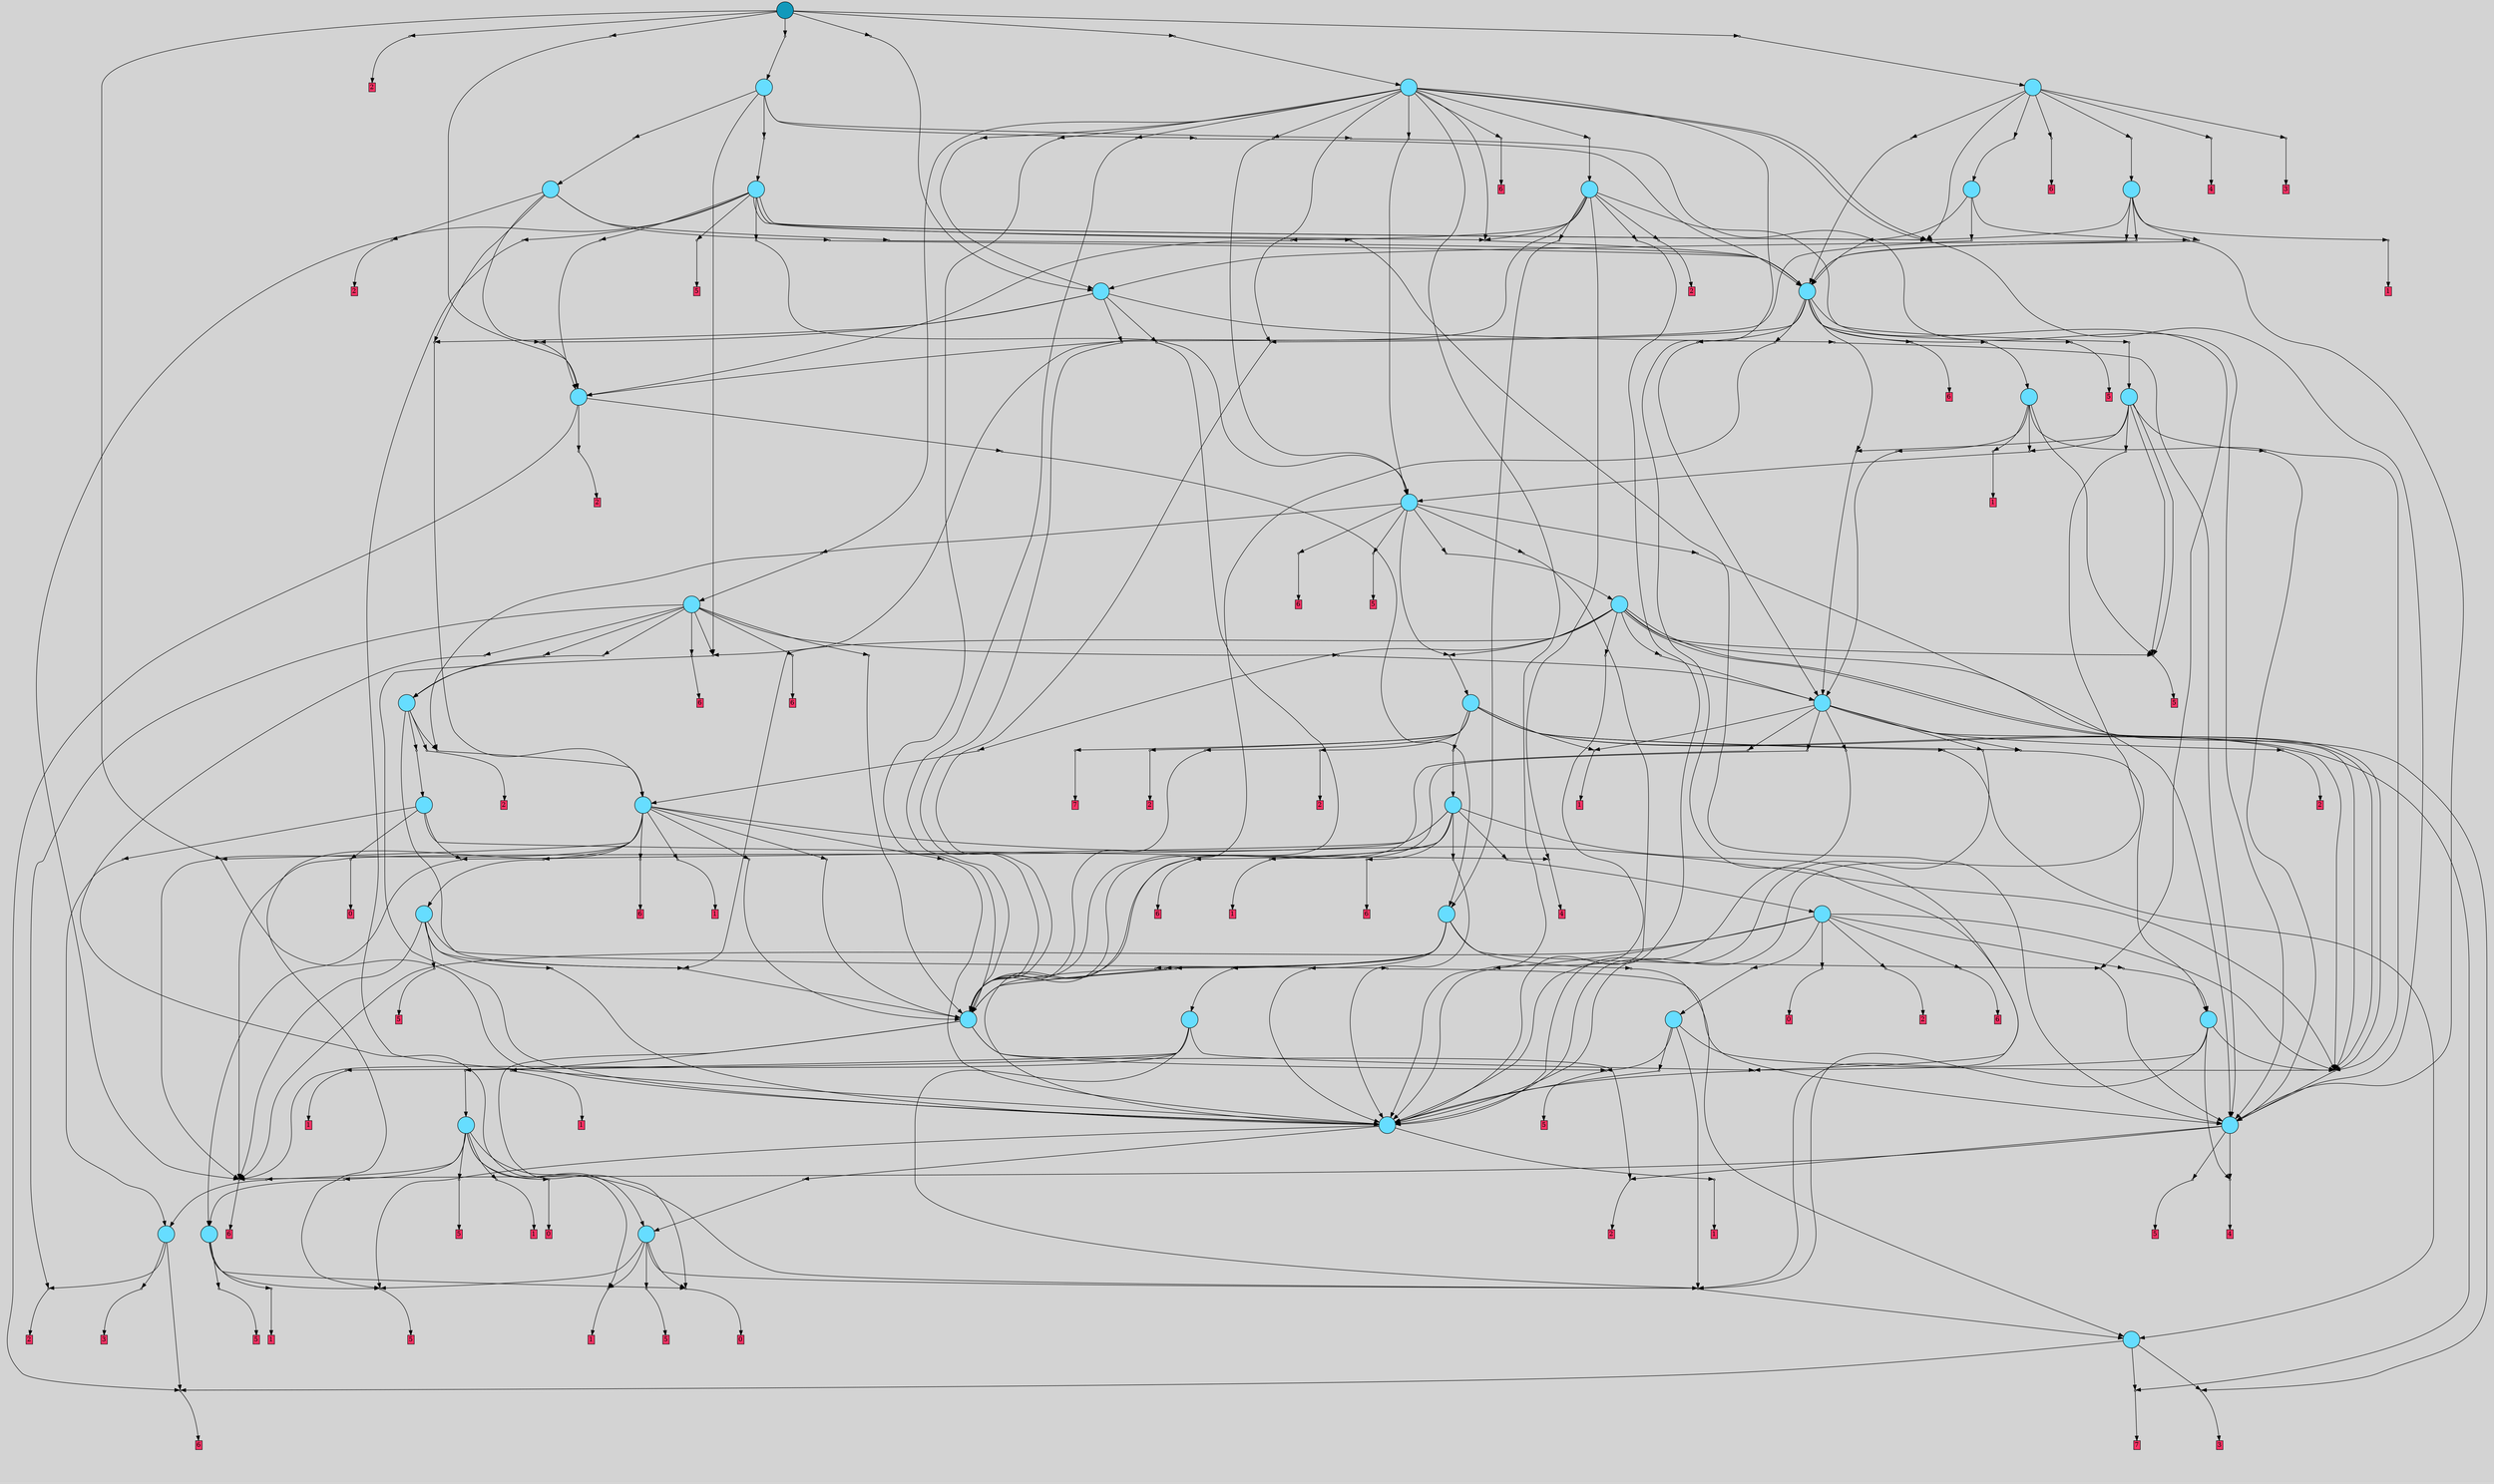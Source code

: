 // File exported with GEGELATI v1.3.1
// On the 2024-07-07 17:33:48
// With the MARL::MarlTPGGraphDotExporter
digraph{
	graph[pad = "0.212, 0.055" bgcolor = lightgray]
	node[shape=circle style = filled label = ""]
		T9 [fillcolor="#66ddff"]
		T13 [fillcolor="#66ddff"]
		T34 [fillcolor="#66ddff"]
		T43 [fillcolor="#66ddff"]
		T47 [fillcolor="#66ddff"]
		T62 [fillcolor="#66ddff"]
		T63 [fillcolor="#66ddff"]
		T71 [fillcolor="#66ddff"]
		T76 [fillcolor="#66ddff"]
		T87 [fillcolor="#66ddff"]
		T120 [fillcolor="#66ddff"]
		T142 [fillcolor="#66ddff"]
		T163 [fillcolor="#66ddff"]
		T184 [fillcolor="#66ddff"]
		T200 [fillcolor="#66ddff"]
		T209 [fillcolor="#66ddff"]
		T227 [fillcolor="#66ddff"]
		T239 [fillcolor="#66ddff"]
		T294 [fillcolor="#66ddff"]
		T311 [fillcolor="#66ddff"]
		T341 [fillcolor="#66ddff"]
		T400 [fillcolor="#66ddff"]
		T426 [fillcolor="#66ddff"]
		T436 [fillcolor="#66ddff"]
		T444 [fillcolor="#66ddff"]
		T454 [fillcolor="#66ddff"]
		T466 [fillcolor="#66ddff"]
		T517 [fillcolor="#66ddff"]
		T519 [fillcolor="#66ddff"]
		T580 [fillcolor="#66ddff"]
		T599 [fillcolor="#66ddff"]
		T613 [fillcolor="#66ddff"]
		T640 [fillcolor="#66ddff"]
		T682 [fillcolor="#66ddff"]
		T696 [fillcolor="#66ddff"]
		T741 [fillcolor="#66ddff"]
		T958 [fillcolor="#1199bb"]
		P13513 [fillcolor="#cccccc" shape=point] //
		I13513 [shape=box style=invis label="2|4&0|2#2|0&#92;n1|0&1|1#0|3&#92;n4|7&2|5#1|6&#92;n4|7&0|3#4|0&#92;n1|5&4|5#3|0&#92;n3|1&2|2#1|0&#92;n"]
		P13513 -> I13513[style=invis]
		A4852 [fillcolor="#ff3366" shape=box margin=0.03 width=0 height=0 label="2"]
		T9 -> P13513 -> A4852
		P13514 [fillcolor="#cccccc" shape=point] //
		I13514 [shape=box style=invis label="4|0&2|6#0|7&#92;n"]
		P13514 -> I13514[style=invis]
		A4853 [fillcolor="#ff3366" shape=box margin=0.03 width=0 height=0 label="3"]
		T9 -> P13514 -> A4853
		P13515 [fillcolor="#cccccc" shape=point] //
		I13515 [shape=box style=invis label="8|4&0|5#4|6&#92;n0|3&1|1#2|6&#92;n"]
		P13515 -> I13515[style=invis]
		A4854 [fillcolor="#ff3366" shape=box margin=0.03 width=0 height=0 label="6"]
		T9 -> P13515 -> A4854
		T13 -> P13515
		P13516 [fillcolor="#cccccc" shape=point] //
		I13516 [shape=box style=invis label="0|6&4|0#4|1&#92;n4|2&0|1#0|3&#92;n5|6&4|7#3|1&#92;n3|6&1|7#4|7&#92;n6|7&1|6#0|7&#92;n8|0&1|5#3|3&#92;n5|6&3|1#1|7&#92;n1|6&0|4#3|7&#92;n6|0&2|2#4|5&#92;n7|4&2|5#3|6&#92;n"]
		P13516 -> I13516[style=invis]
		A4855 [fillcolor="#ff3366" shape=box margin=0.03 width=0 height=0 label="7"]
		T13 -> P13516 -> A4855
		P13517 [fillcolor="#cccccc" shape=point] //
		I13517 [shape=box style=invis label="2|6&4|6#3|2&#92;n4|1&2|6#0|7&#92;n"]
		P13517 -> I13517[style=invis]
		A4856 [fillcolor="#ff3366" shape=box margin=0.03 width=0 height=0 label="3"]
		T13 -> P13517 -> A4856
		P13518 [fillcolor="#cccccc" shape=point] //
		I13518 [shape=box style=invis label="1|1&3|4#0|1&#92;n3|3&1|0#0|6&#92;n6|4&4|6#3|7&#92;n7|5&4|2#0|6&#92;n3|6&2|6#0|0&#92;n2|6&1|3#0|4&#92;n6|3&3|6#3|3&#92;n4|1&0|3#0|5&#92;n1|0&2|5#0|1&#92;n"]
		P13518 -> I13518[style=invis]
		A4857 [fillcolor="#ff3366" shape=box margin=0.03 width=0 height=0 label="0"]
		T34 -> P13518 -> A4857
		P13519 [fillcolor="#cccccc" shape=point] //
		I13519 [shape=box style=invis label="3|0&3|1#2|7&#92;n6|2&1|0#2|1&#92;n7|1&3|7#4|0&#92;n5|6&0|0#3|6&#92;n7|5&4|1#2|6&#92;n3|0&1|3#0|6&#92;n2|6&0|4#0|6&#92;n7|1&2|0#0|5&#92;n"]
		P13519 -> I13519[style=invis]
		A4858 [fillcolor="#ff3366" shape=box margin=0.03 width=0 height=0 label="1"]
		T34 -> P13519 -> A4858
		P13520 [fillcolor="#cccccc" shape=point] //
		I13520 [shape=box style=invis label="4|3&1|4#3|1&#92;n6|3&2|0#0|3&#92;n7|0&4|1#1|5&#92;n4|4&4|7#0|2&#92;n6|6&1|0#2|7&#92;n0|0&4|1#1|1&#92;n3|2&2|2#0|0&#92;n6|0&3|4#1|1&#92;n8|6&1|3#4|0&#92;n"]
		P13520 -> I13520[style=invis]
		A4859 [fillcolor="#ff3366" shape=box margin=0.03 width=0 height=0 label="5"]
		T34 -> P13520 -> A4859
		P13521 [fillcolor="#cccccc" shape=point] //
		I13521 [shape=box style=invis label="1|3&4|1#0|5&#92;n2|4&3|5#0|1&#92;n7|0&1|1#4|5&#92;n"]
		P13521 -> I13521[style=invis]
		A4860 [fillcolor="#ff3366" shape=box margin=0.03 width=0 height=0 label="5"]
		T34 -> P13521 -> A4860
		T43 -> P13518
		P13522 [fillcolor="#cccccc" shape=point] //
		I13522 [shape=box style=invis label="6|2&1|0#2|1&#92;n3|0&3|1#2|7&#92;n6|4&4|4#3|3&#92;n7|4&0|0#4|1&#92;n1|3&1|7#2|0&#92;n5|6&0|0#3|5&#92;n3|0&1|3#0|6&#92;n7|1&3|5#4|0&#92;n7|1&2|0#0|5&#92;n"]
		P13522 -> I13522[style=invis]
		A4861 [fillcolor="#ff3366" shape=box margin=0.03 width=0 height=0 label="1"]
		T43 -> P13522 -> A4861
		P13523 [fillcolor="#cccccc" shape=point] //
		I13523 [shape=box style=invis label="7|7&0|2#0|1&#92;n6|4&2|5#4|3&#92;n2|4&0|4#1|3&#92;n"]
		P13523 -> I13523[style=invis]
		A4862 [fillcolor="#ff3366" shape=box margin=0.03 width=0 height=0 label="5"]
		T43 -> P13523 -> A4862
		P13524 [fillcolor="#cccccc" shape=point] //
		I13524 [shape=box style=invis label="7|0&2|7#0|0&#92;n7|4&2|1#0|3&#92;n2|7&2|4#0|1&#92;n1|4&2|1#2|2&#92;n1|7&3|0#3|4&#92;n"]
		P13524 -> I13524[style=invis]
		A4863 [fillcolor="#ff3366" shape=box margin=0.03 width=0 height=0 label="2"]
		T43 -> P13524 -> A4863
		T47 -> P13518
		P13525 [fillcolor="#cccccc" shape=point] //
		I13525 [shape=box style=invis label="3|0&3|1#2|7&#92;n5|6&0|0#3|6&#92;n7|5&1|2#2|5&#92;n7|1&3|7#4|0&#92;n7|5&4|1#2|6&#92;n3|0&1|1#0|6&#92;n2|6&0|4#0|6&#92;n7|1&2|0#0|5&#92;n"]
		P13525 -> I13525[style=invis]
		T47 -> P13525 -> T13
		P13526 [fillcolor="#cccccc" shape=point] //
		I13526 [shape=box style=invis label="6|6&1|0#2|7&#92;n6|3&2|0#0|3&#92;n7|0&2|1#1|5&#92;n4|4&4|7#0|2&#92;n4|3&1|4#3|1&#92;n0|0&4|1#1|1&#92;n3|2&2|2#0|0&#92;n6|0&3|4#1|1&#92;n8|6&1|3#4|0&#92;n"]
		P13526 -> I13526[style=invis]
		A4864 [fillcolor="#ff3366" shape=box margin=0.03 width=0 height=0 label="5"]
		T47 -> P13526 -> A4864
		T47 -> P13520
		P13527 [fillcolor="#cccccc" shape=point] //
		I13527 [shape=box style=invis label="6|2&1|0#2|1&#92;n7|1&3|7#4|0&#92;n6|4&4|4#3|3&#92;n5|6&0|0#3|5&#92;n3|0&3|1#2|7&#92;n3|0&1|3#0|6&#92;n2|6&0|4#0|6&#92;n7|1&2|0#0|5&#92;n"]
		P13527 -> I13527[style=invis]
		A4865 [fillcolor="#ff3366" shape=box margin=0.03 width=0 height=0 label="1"]
		T47 -> P13527 -> A4865
		P13528 [fillcolor="#cccccc" shape=point] //
		I13528 [shape=box style=invis label="0|6&4|0#4|1&#92;n4|2&0|1#4|3&#92;n3|6&1|7#4|7&#92;n5|6&4|7#3|1&#92;n6|7&1|6#0|7&#92;n8|0&1|5#3|3&#92;n5|6&3|1#1|7&#92;n1|6&0|4#3|7&#92;n6|0&2|2#4|5&#92;n7|4&2|5#3|6&#92;n"]
		P13528 -> I13528[style=invis]
		A4866 [fillcolor="#ff3366" shape=box margin=0.03 width=0 height=0 label="4"]
		T62 -> P13528 -> A4866
		T62 -> P13524
		P13529 [fillcolor="#cccccc" shape=point] //
		I13529 [shape=box style=invis label="4|2&0|3#3|6&#92;n2|4&0|4#1|2&#92;n6|4&2|5#4|3&#92;n"]
		P13529 -> I13529[style=invis]
		A4867 [fillcolor="#ff3366" shape=box margin=0.03 width=0 height=0 label="5"]
		T62 -> P13529 -> A4867
		P13530 [fillcolor="#cccccc" shape=point] //
		I13530 [shape=box style=invis label="6|4&1|4#4|4&#92;n7|2&0|6#2|2&#92;n1|3&3|6#1|7&#92;n2|6&4|0#1|7&#92;n"]
		P13530 -> I13530[style=invis]
		A4868 [fillcolor="#ff3366" shape=box margin=0.03 width=0 height=0 label="6"]
		T62 -> P13530 -> A4868
		P13531 [fillcolor="#cccccc" shape=point] //
		I13531 [shape=box style=invis label="1|1&3|4#0|1&#92;n6|3&3|6#3|3&#92;n7|5&4|2#0|6&#92;n3|6&2|6#0|0&#92;n2|6&1|3#0|4&#92;n3|3&1|0#0|6&#92;n4|1&0|3#0|5&#92;n1|0&2|1#0|1&#92;n"]
		P13531 -> I13531[style=invis]
		T63 -> P13531 -> T47
		P13532 [fillcolor="#cccccc" shape=point] //
		I13532 [shape=box style=invis label="7|3&3|7#4|0&#92;n6|2&1|0#2|1&#92;n3|0&3|1#2|7&#92;n5|6&0|0#3|6&#92;n3|0&1|3#0|6&#92;n2|6&0|4#0|6&#92;n7|1&2|0#0|5&#92;n"]
		P13532 -> I13532[style=invis]
		A4869 [fillcolor="#ff3366" shape=box margin=0.03 width=0 height=0 label="1"]
		T63 -> P13532 -> A4869
		T63 -> P13520
		T71 -> P13525
		T71 -> P13527
		P13533 [fillcolor="#cccccc" shape=point] //
		I13533 [shape=box style=invis label="7|0&4|7#0|6&#92;n4|1&1|2#4|6&#92;n"]
		P13533 -> I13533[style=invis]
		T71 -> P13533 -> T9
		P13534 [fillcolor="#cccccc" shape=point] //
		I13534 [shape=box style=invis label="7|0&4|1#3|5&#92;n6|3&2|0#0|3&#92;n4|3&1|4#3|1&#92;n6|0&0|3#3|1&#92;n6|6&1|0#2|7&#92;n3|2&2|2#0|7&#92;n0|0&4|1#1|1&#92;n4|4&4|7#0|2&#92;n8|6&1|3#1|0&#92;n"]
		P13534 -> I13534[style=invis]
		A4870 [fillcolor="#ff3366" shape=box margin=0.03 width=0 height=0 label="5"]
		T71 -> P13534 -> A4870
		P13535 [fillcolor="#cccccc" shape=point] //
		I13535 [shape=box style=invis label="0|6&4|0#4|1&#92;n4|2&0|1#0|3&#92;n5|6&4|1#3|1&#92;n2|1&4|1#4|5&#92;n3|6&1|7#4|7&#92;n7|4&2|5#3|6&#92;n5|6&3|1#1|7&#92;n1|6&0|4#3|7&#92;n6|0&2|2#4|5&#92;n8|0&1|5#3|3&#92;n"]
		P13535 -> I13535[style=invis]
		T71 -> P13535 -> T34
		P13536 [fillcolor="#cccccc" shape=point] //
		I13536 [shape=box style=invis label="4|0&1|7#3|6&#92;n"]
		P13536 -> I13536[style=invis]
		A4871 [fillcolor="#ff3366" shape=box margin=0.03 width=0 height=0 label="1"]
		T71 -> P13536 -> A4871
		P13537 [fillcolor="#cccccc" shape=point] //
		I13537 [shape=box style=invis label="1|1&3|4#0|1&#92;n3|3&1|0#0|6&#92;n6|4&4|6#3|7&#92;n7|5&4|2#0|6&#92;n2|6&1|3#0|4&#92;n4|5&2|6#2|5&#92;n1|0&2|7#0|1&#92;n4|1&0|3#0|5&#92;n6|3&3|6#3|3&#92;n"]
		P13537 -> I13537[style=invis]
		A4872 [fillcolor="#ff3366" shape=box margin=0.03 width=0 height=0 label="0"]
		T71 -> P13537 -> A4872
		P13538 [fillcolor="#cccccc" shape=point] //
		I13538 [shape=box style=invis label="7|2&4|4#4|7&#92;n6|3&4|4#1|5&#92;n7|6&3|6#4|5&#92;n6|7&0|3#4|6&#92;n6|1&3|4#3|5&#92;n1|1&2|1#2|1&#92;n3|1&4|2#4|6&#92;n6|5&3|2#3|0&#92;n2|0&1|6#3|0&#92;n4|0&4|2#4|2&#92;n"]
		P13538 -> I13538[style=invis]
		A4873 [fillcolor="#ff3366" shape=box margin=0.03 width=0 height=0 label="0"]
		T76 -> P13538 -> A4873
		P13539 [fillcolor="#cccccc" shape=point] //
		I13539 [shape=box style=invis label="3|5&2|2#1|3&#92;n8|1&4|3#4|3&#92;n5|1&0|7#4|4&#92;n1|3&0|2#0|4&#92;n4|3&3|3#4|6&#92;n5|0&2|1#4|1&#92;n"]
		P13539 -> I13539[style=invis]
		A4874 [fillcolor="#ff3366" shape=box margin=0.03 width=0 height=0 label="4"]
		T76 -> P13539 -> A4874
		P13540 [fillcolor="#cccccc" shape=point] //
		I13540 [shape=box style=invis label="0|6&4|0#4|1&#92;n4|2&0|1#0|3&#92;n5|6&4|1#3|1&#92;n2|1&4|1#4|5&#92;n3|6&1|7#4|6&#92;n1|6&0|4#3|7&#92;n5|6&3|1#1|7&#92;n7|4&2|5#3|6&#92;n6|0&2|2#4|5&#92;n8|0&1|5#3|3&#92;n"]
		P13540 -> I13540[style=invis]
		T76 -> P13540 -> T34
		P13541 [fillcolor="#cccccc" shape=point] //
		I13541 [shape=box style=invis label="7|0&2|7#0|6&#92;n0|7&1|6#2|1&#92;n4|1&1|2#4|6&#92;n"]
		P13541 -> I13541[style=invis]
		T76 -> P13541 -> T9
		T87 -> P13525
		P13542 [fillcolor="#cccccc" shape=point] //
		I13542 [shape=box style=invis label="4|3&1|4#3|1&#92;n2|7&2|5#4|6&#92;n8|6&1|3#4|0&#92;n4|4&4|7#0|2&#92;n7|0&4|1#1|5&#92;n0|6&1|2#2|7&#92;n0|0&4|1#1|1&#92;n3|2&2|2#0|0&#92;n6|0&3|4#1|1&#92;n6|3&2|0#0|3&#92;n"]
		P13542 -> I13542[style=invis]
		T87 -> P13542 -> T71
		P13543 [fillcolor="#cccccc" shape=point] //
		I13543 [shape=box style=invis label="4|1&1|6#4|6&#92;n7|0&4|7#0|6&#92;n"]
		P13543 -> I13543[style=invis]
		T87 -> P13543 -> T63
		T87 -> P13530
		P13544 [fillcolor="#cccccc" shape=point] //
		I13544 [shape=box style=invis label="7|0&3|0#0|1&#92;n4|5&0|4#4|0&#92;n2|2&0|7#0|6&#92;n"]
		P13544 -> I13544[style=invis]
		A4875 [fillcolor="#ff3366" shape=box margin=0.03 width=0 height=0 label="1"]
		T87 -> P13544 -> A4875
		T120 -> P13525
		T120 -> P13543
		T120 -> P13528
		P13545 [fillcolor="#cccccc" shape=point] //
		I13545 [shape=box style=invis label="3|3&1|0#0|6&#92;n6|4&4|6#3|7&#92;n7|5&4|2#0|6&#92;n3|6&2|6#0|0&#92;n1|0&2|5#0|1&#92;n6|3&3|6#3|3&#92;n4|1&0|3#0|5&#92;n2|6&1|3#0|6&#92;n"]
		P13545 -> I13545[style=invis]
		T120 -> P13545 -> T62
		T142 -> P13525
		P13546 [fillcolor="#cccccc" shape=point] //
		I13546 [shape=box style=invis label="7|0&4|2#0|3&#92;n5|5&1|6#4|6&#92;n"]
		P13546 -> I13546[style=invis]
		T142 -> P13546 -> T63
		T142 -> P13545
		T142 -> P13523
		P13547 [fillcolor="#cccccc" shape=point] //
		I13547 [shape=box style=invis label="5|0&1|2#0|6&#92;n4|5&1|6#4|6&#92;n7|0&4|7#0|6&#92;n"]
		P13547 -> I13547[style=invis]
		T163 -> P13547 -> T63
		T163 -> P13530
		P13548 [fillcolor="#cccccc" shape=point] //
		I13548 [shape=box style=invis label="6|0&4|2#0|0&#92;n8|4&4|2#2|3&#92;n6|2&2|4#4|3&#92;n1|5&1|3#1|5&#92;n4|1&1|3#4|2&#92;n"]
		P13548 -> I13548[style=invis]
		A4876 [fillcolor="#ff3366" shape=box margin=0.03 width=0 height=0 label="2"]
		T163 -> P13548 -> A4876
		T163 -> P13545
		P13549 [fillcolor="#cccccc" shape=point] //
		I13549 [shape=box style=invis label="6|0&1|3#3|6&#92;n"]
		P13549 -> I13549[style=invis]
		A4877 [fillcolor="#ff3366" shape=box margin=0.03 width=0 height=0 label="6"]
		T163 -> P13549 -> A4877
		P13550 [fillcolor="#cccccc" shape=point] //
		I13550 [shape=box style=invis label="3|7&1|2#1|6&#92;n0|3&0|4#0|1&#92;n4|7&4|0#0|7&#92;n3|5&3|3#1|2&#92;n2|3&4|6#0|7&#92;n6|7&3|4#0|7&#92;n"]
		P13550 -> I13550[style=invis]
		T163 -> P13550 -> T120
		P13551 [fillcolor="#cccccc" shape=point] //
		I13551 [shape=box style=invis label="4|0&2|7#3|6&#92;n"]
		P13551 -> I13551[style=invis]
		T163 -> P13551 -> T142
		P13552 [fillcolor="#cccccc" shape=point] //
		I13552 [shape=box style=invis label="6|3&4|4#1|5&#92;n3|1&4|2#4|6&#92;n4|7&0|3#4|6&#92;n6|1&3|4#3|5&#92;n7|2&4|4#4|7&#92;n6|5&3|2#3|0&#92;n2|0&1|6#3|0&#92;n4|0&0|2#4|2&#92;n"]
		P13552 -> I13552[style=invis]
		A4878 [fillcolor="#ff3366" shape=box margin=0.03 width=0 height=0 label="0"]
		T163 -> P13552 -> A4878
		T184 -> P13525
		P13553 [fillcolor="#cccccc" shape=point] //
		I13553 [shape=box style=invis label="4|5&1|6#1|6&#92;n5|0&1|2#0|6&#92;n7|0&4|7#0|6&#92;n"]
		P13553 -> I13553[style=invis]
		T184 -> P13553 -> T63
		T184 -> P13530
		P13554 [fillcolor="#cccccc" shape=point] //
		I13554 [shape=box style=invis label="3|3&1|0#0|6&#92;n6|4&4|6#3|7&#92;n6|3&3|6#3|3&#92;n3|6&2|6#0|0&#92;n1|0&2|5#0|6&#92;n5|7&4|6#3|7&#92;n7|5&4|2#0|6&#92;n2|6&1|3#0|6&#92;n"]
		P13554 -> I13554[style=invis]
		T184 -> P13554 -> T163
		P13555 [fillcolor="#cccccc" shape=point] //
		I13555 [shape=box style=invis label="6|0&1|6#3|6&#92;n4|3&0|4#1|6&#92;n0|6&1|7#2|6&#92;n"]
		P13555 -> I13555[style=invis]
		A4879 [fillcolor="#ff3366" shape=box margin=0.03 width=0 height=0 label="6"]
		T184 -> P13555 -> A4879
		P13556 [fillcolor="#cccccc" shape=point] //
		I13556 [shape=box style=invis label="7|1&3|7#4|0&#92;n6|4&4|4#3|3&#92;n3|0&3|1#2|7&#92;n5|6&0|0#3|5&#92;n3|0&1|3#0|6&#92;n2|6&0|4#0|6&#92;n7|1&2|0#0|0&#92;n"]
		P13556 -> I13556[style=invis]
		A4880 [fillcolor="#ff3366" shape=box margin=0.03 width=0 height=0 label="1"]
		T184 -> P13556 -> A4880
		T184 -> P13540
		P13557 [fillcolor="#cccccc" shape=point] //
		I13557 [shape=box style=invis label="2|5&0|3#3|0&#92;n2|0&4|0#1|7&#92;n1|5&3|6#1|7&#92;n6|4&1|4#4|4&#92;n"]
		P13557 -> I13557[style=invis]
		A4881 [fillcolor="#ff3366" shape=box margin=0.03 width=0 height=0 label="6"]
		T184 -> P13557 -> A4881
		P13558 [fillcolor="#cccccc" shape=point] //
		I13558 [shape=box style=invis label="7|0&4|2#0|6&#92;n4|5&1|6#4|6&#92;n4|5&4|7#0|7&#92;n"]
		P13558 -> I13558[style=invis]
		T200 -> P13558 -> T63
		P13559 [fillcolor="#cccccc" shape=point] //
		I13559 [shape=box style=invis label="2|2&2|7#0|6&#92;n4|5&0|4#4|0&#92;n3|5&0|6#1|3&#92;n7|0&3|0#0|1&#92;n"]
		P13559 -> I13559[style=invis]
		A4882 [fillcolor="#ff3366" shape=box margin=0.03 width=0 height=0 label="1"]
		T200 -> P13559 -> A4882
		P13560 [fillcolor="#cccccc" shape=point] //
		I13560 [shape=box style=invis label="7|0&2|7#0|0&#92;n1|4&2|1#2|2&#92;n2|7&2|4#0|1&#92;n7|4&2|1#1|3&#92;n"]
		P13560 -> I13560[style=invis]
		A4883 [fillcolor="#ff3366" shape=box margin=0.03 width=0 height=0 label="2"]
		T200 -> P13560 -> A4883
		P13561 [fillcolor="#cccccc" shape=point] //
		I13561 [shape=box style=invis label="2|0&2|4#1|5&#92;n4|7&0|1#0|5&#92;n7|7&2|3#4|1&#92;n1|1&4|4#4|6&#92;n3|7&2|3#0|6&#92;n5|4&0|6#1|5&#92;n"]
		P13561 -> I13561[style=invis]
		T200 -> P13561 -> T43
		T200 -> P13545
		P13562 [fillcolor="#cccccc" shape=point] //
		I13562 [shape=box style=invis label="7|3&0|2#1|7&#92;n7|6&0|7#3|7&#92;n5|1&0|2#2|7&#92;n3|0&2|1#0|7&#92;n1|3&0|4#0|2&#92;n2|6&1|1#1|1&#92;n3|6&0|5#4|7&#92;n"]
		P13562 -> I13562[style=invis]
		T200 -> P13562 -> T43
		P13563 [fillcolor="#cccccc" shape=point] //
		I13563 [shape=box style=invis label="3|0&1|7#2|6&#92;n1|6&3|7#3|4&#92;n4|1&2|5#3|2&#92;n3|7&1|2#1|6&#92;n0|3&0|4#0|1&#92;n4|7&4|0#0|7&#92;n3|5&3|3#0|2&#92;n6|7&3|2#0|7&#92;n"]
		P13563 -> I13563[style=invis]
		T200 -> P13563 -> T120
		P13564 [fillcolor="#cccccc" shape=point] //
		I13564 [shape=box style=invis label="0|7&1|6#4|4&#92;n4|5&1|6#4|6&#92;n3|0&4|2#3|2&#92;n4|7&4|7#0|7&#92;n"]
		P13564 -> I13564[style=invis]
		T200 -> P13564 -> T63
		T209 -> P13559
		P13565 [fillcolor="#cccccc" shape=point] //
		I13565 [shape=box style=invis label="3|0&3|1#2|7&#92;n5|6&0|0#3|6&#92;n7|5&1|2#2|5&#92;n7|1&2|0#0|5&#92;n7|5&4|1#2|6&#92;n3|0&1|1#4|6&#92;n2|6&0|4#0|6&#92;n7|1&3|7#4|0&#92;n"]
		P13565 -> I13565[style=invis]
		T209 -> P13565 -> T13
		P13566 [fillcolor="#cccccc" shape=point] //
		I13566 [shape=box style=invis label="7|0&2|7#0|0&#92;n2|7&2|4#0|1&#92;n1|4&2|1#2|0&#92;n7|4&2|1#1|3&#92;n"]
		P13566 -> I13566[style=invis]
		A4884 [fillcolor="#ff3366" shape=box margin=0.03 width=0 height=0 label="2"]
		T209 -> P13566 -> A4884
		T209 -> P13545
		P13567 [fillcolor="#cccccc" shape=point] //
		I13567 [shape=box style=invis label="1|3&0|6#0|2&#92;n7|6&0|7#3|7&#92;n5|1&0|2#2|7&#92;n3|0&2|1#0|7&#92;n7|3&0|2#1|7&#92;n2|6&1|1#1|1&#92;n3|6&0|5#4|7&#92;n"]
		P13567 -> I13567[style=invis]
		T209 -> P13567 -> T43
		T209 -> P13563
		P13568 [fillcolor="#cccccc" shape=point] //
		I13568 [shape=box style=invis label="7|4&0|6#4|7&#92;n3|7&4|1#0|4&#92;n1|2&1|1#2|4&#92;n1|1&1|1#0|0&#92;n8|1&4|6#0|5&#92;n1|3&4|3#1|5&#92;n6|0&0|2#1|4&#92;n2|4&1|4#2|5&#92;n4|6&2|5#3|5&#92;n2|1&0|7#4|3&#92;n"]
		P13568 -> I13568[style=invis]
		A4885 [fillcolor="#ff3366" shape=box margin=0.03 width=0 height=0 label="7"]
		T209 -> P13568 -> A4885
		P13569 [fillcolor="#cccccc" shape=point] //
		I13569 [shape=box style=invis label="4|4&1|2#2|7&#92;n2|4&4|2#2|0&#92;n4|7&2|5#1|6&#92;n1|5&4|5#3|0&#92;n4|7&0|3#4|0&#92;n3|1&2|2#1|0&#92;n"]
		P13569 -> I13569[style=invis]
		A4886 [fillcolor="#ff3366" shape=box margin=0.03 width=0 height=0 label="2"]
		T209 -> P13569 -> A4886
		T209 -> P13516
		P13570 [fillcolor="#cccccc" shape=point] //
		I13570 [shape=box style=invis label="1|0&2|5#4|1&#92;n4|1&0|3#0|5&#92;n4|6&3|5#0|7&#92;n7|5&4|2#0|1&#92;n3|6&2|6#0|0&#92;n2|6&1|3#0|4&#92;n6|3&3|6#3|3&#92;n0|7&3|4#2|6&#92;n3|3&1|0#0|6&#92;n1|1&3|4#0|1&#92;n"]
		P13570 -> I13570[style=invis]
		T209 -> P13570 -> T184
		T227 -> P13530
		P13571 [fillcolor="#cccccc" shape=point] //
		I13571 [shape=box style=invis label="8|7&4|7#2|0&#92;n3|6&2|6#0|0&#92;n6|4&4|6#3|7&#92;n7|5&4|2#0|6&#92;n3|3&1|0#0|6&#92;n1|0&2|5#0|1&#92;n6|3&3|6#3|3&#92;n4|1&0|3#0|5&#92;n2|6&1|3#0|0&#92;n"]
		P13571 -> I13571[style=invis]
		T227 -> P13571 -> T62
		P13572 [fillcolor="#cccccc" shape=point] //
		I13572 [shape=box style=invis label="7|3&0|2#1|7&#92;n7|6&0|7#3|7&#92;n3|6&0|5#4|4&#92;n3|0&2|1#0|7&#92;n1|3&0|4#0|2&#92;n2|6&1|1#1|1&#92;n5|1&0|2#2|7&#92;n"]
		P13572 -> I13572[style=invis]
		T227 -> P13572 -> T43
		P13573 [fillcolor="#cccccc" shape=point] //
		I13573 [shape=box style=invis label="7|0&4|7#0|6&#92;n4|1&1|6#1|6&#92;n"]
		P13573 -> I13573[style=invis]
		T227 -> P13573 -> T63
		P13574 [fillcolor="#cccccc" shape=point] //
		I13574 [shape=box style=invis label="8|3&3|0#0|2&#92;n6|4&2|5#4|3&#92;n7|7&0|2#0|1&#92;n2|4&2|4#1|3&#92;n"]
		P13574 -> I13574[style=invis]
		A4887 [fillcolor="#ff3366" shape=box margin=0.03 width=0 height=0 label="5"]
		T227 -> P13574 -> A4887
		P13575 [fillcolor="#cccccc" shape=point] //
		I13575 [shape=box style=invis label="3|0&2|1#2|3&#92;n4|6&1|3#1|4&#92;n4|5&1|6#4|6&#92;n5|0&1|2#1|6&#92;n"]
		P13575 -> I13575[style=invis]
		T239 -> P13575 -> T63
		T239 -> P13545
		P13576 [fillcolor="#cccccc" shape=point] //
		I13576 [shape=box style=invis label="1|4&3|7#0|3&#92;n6|0&1|0#3|6&#92;n"]
		P13576 -> I13576[style=invis]
		T239 -> P13576 -> T227
		P13577 [fillcolor="#cccccc" shape=point] //
		I13577 [shape=box style=invis label="7|3&3|2#1|7&#92;n7|6&0|7#3|7&#92;n5|1&0|2#2|7&#92;n2|6&1|1#1|1&#92;n3|0&2|1#0|7&#92;n3|6&0|5#4|7&#92;n"]
		P13577 -> I13577[style=invis]
		T239 -> P13577 -> T43
		P13578 [fillcolor="#cccccc" shape=point] //
		I13578 [shape=box style=invis label="3|0&3|1#4|0&#92;n0|4&1|7#0|6&#92;n"]
		P13578 -> I13578[style=invis]
		A4888 [fillcolor="#ff3366" shape=box margin=0.03 width=0 height=0 label="6"]
		T239 -> P13578 -> A4888
		T239 -> P13530
		P13579 [fillcolor="#cccccc" shape=point] //
		I13579 [shape=box style=invis label="7|0&4|7#0|6&#92;n0|1&1|6#4|6&#92;n2|7&4|7#2|5&#92;n"]
		P13579 -> I13579[style=invis]
		T239 -> P13579 -> T63
		P13580 [fillcolor="#cccccc" shape=point] //
		I13580 [shape=box style=invis label="7|0&3|0#0|1&#92;n7|5&4|5#0|3&#92;n2|2&0|7#0|6&#92;n"]
		P13580 -> I13580[style=invis]
		A4889 [fillcolor="#ff3366" shape=box margin=0.03 width=0 height=0 label="1"]
		T239 -> P13580 -> A4889
		P13581 [fillcolor="#cccccc" shape=point] //
		I13581 [shape=box style=invis label="1|3&0|4#0|2&#92;n7|6&0|7#3|7&#92;n1|1&0|2#2|7&#92;n3|0&2|1#0|7&#92;n7|3&0|2#1|7&#92;n2|6&1|1#1|1&#92;n3|6&0|5#4|7&#92;n"]
		P13581 -> I13581[style=invis]
		T239 -> P13581 -> T43
		T239 -> P13520
		P13582 [fillcolor="#cccccc" shape=point] //
		I13582 [shape=box style=invis label="4|0&0|6#4|3&#92;n2|4&2|1#0|4&#92;n8|4&3|7#4|2&#92;n1|1&3|0#2|3&#92;n1|4&0|5#3|1&#92;n2|2&0|5#2|7&#92;n6|0&3|2#2|1&#92;n4|1&4|5#3|2&#92;n4|4&3|0#4|4&#92;n0|3&0|0#4|0&#92;n"]
		P13582 -> I13582[style=invis]
		T294 -> P13582 -> T76
		P13583 [fillcolor="#cccccc" shape=point] //
		I13583 [shape=box style=invis label="8|0&2|7#0|0&#92;n7|4&2|1#0|3&#92;n4|2&4|7#4|4&#92;n1|4&2|1#2|2&#92;n1|7&3|0#3|1&#92;n"]
		P13583 -> I13583[style=invis]
		A4890 [fillcolor="#ff3366" shape=box margin=0.03 width=0 height=0 label="2"]
		T294 -> P13583 -> A4890
		P13584 [fillcolor="#cccccc" shape=point] //
		I13584 [shape=box style=invis label="3|6&2|6#0|0&#92;n3|3&4|0#0|6&#92;n7|5&4|2#0|6&#92;n7|7&0|7#2|3&#92;n1|0&2|5#0|1&#92;n6|3&3|6#3|3&#92;n4|1&0|3#0|5&#92;n2|6&1|3#0|6&#92;n"]
		P13584 -> I13584[style=invis]
		T294 -> P13584 -> T239
		T294 -> P13572
		T311 -> P13545
		P13585 [fillcolor="#cccccc" shape=point] //
		I13585 [shape=box style=invis label="3|6&1|7#2|4&#92;n1|0&4|2#0|6&#92;n1|5&4|1#4|1&#92;n4|5&1|0#4|6&#92;n"]
		P13585 -> I13585[style=invis]
		T311 -> P13585 -> T209
		P13586 [fillcolor="#cccccc" shape=point] //
		I13586 [shape=box style=invis label="2|5&4|6#4|4&#92;n1|7&1|2#4|5&#92;n3|0&3|1#2|7&#92;n7|5&4|1#2|6&#92;n5|6&0|0#3|6&#92;n7|1&3|2#4|0&#92;n2|6&0|4#0|6&#92;n3|0&1|3#0|6&#92;n"]
		P13586 -> I13586[style=invis]
		T311 -> P13586 -> T200
		P13587 [fillcolor="#cccccc" shape=point] //
		I13587 [shape=box style=invis label="4|2&0|5#4|5&#92;n5|6&0|5#0|1&#92;n6|0&3|3#1|1&#92;n"]
		P13587 -> I13587[style=invis]
		A4891 [fillcolor="#ff3366" shape=box margin=0.03 width=0 height=0 label="5"]
		T311 -> P13587 -> A4891
		T311 -> P13545
		T311 -> P13572
		P13588 [fillcolor="#cccccc" shape=point] //
		I13588 [shape=box style=invis label="3|3&1|7#4|2&#92;n7|0&4|3#0|6&#92;n4|5&4|7#0|7&#92;n"]
		P13588 -> I13588[style=invis]
		T311 -> P13588 -> T63
		T311 -> P13517
		P13589 [fillcolor="#cccccc" shape=point] //
		I13589 [shape=box style=invis label="4|1&0|3#0|5&#92;n3|0&1|2#2|2&#92;n7|5&4|2#0|6&#92;n7|7&0|7#2|3&#92;n1|0&2|5#0|1&#92;n6|3&3|6#3|3&#92;n3|3&4|0#0|6&#92;n2|6&1|3#2|6&#92;n"]
		P13589 -> I13589[style=invis]
		T311 -> P13589 -> T239
		P13590 [fillcolor="#cccccc" shape=point] //
		I13590 [shape=box style=invis label="3|3&1|0#0|6&#92;n6|7&2|1#2|0&#92;n6|4&4|6#3|7&#92;n6|3&3|6#3|3&#92;n3|6&2|6#0|0&#92;n1|0&2|5#0|1&#92;n7|5&4|2#0|2&#92;n4|1&0|3#0|5&#92;n2|6&1|3#0|6&#92;n"]
		P13590 -> I13590[style=invis]
		T341 -> P13590 -> T62
		T341 -> P13585
		P13591 [fillcolor="#cccccc" shape=point] //
		I13591 [shape=box style=invis label="6|0&2|3#1|1&#92;n5|6&0|5#0|1&#92;n"]
		P13591 -> I13591[style=invis]
		A4892 [fillcolor="#ff3366" shape=box margin=0.03 width=0 height=0 label="5"]
		T341 -> P13591 -> A4892
		P13592 [fillcolor="#cccccc" shape=point] //
		I13592 [shape=box style=invis label="3|3&1|7#4|2&#92;n7|0&4|3#0|6&#92;n5|0&3|3#1|5&#92;n"]
		P13592 -> I13592[style=invis]
		T341 -> P13592 -> T63
		T341 -> P13584
		P13593 [fillcolor="#cccccc" shape=point] //
		I13593 [shape=box style=invis label="1|0&0|0#4|3&#92;n8|5&3|6#3|0&#92;n5|2&1|2#4|0&#92;n0|4&0|7#2|2&#92;n"]
		P13593 -> I13593[style=invis]
		T341 -> P13593 -> T311
		P13594 [fillcolor="#cccccc" shape=point] //
		I13594 [shape=box style=invis label="0|6&0|0#0|1&#92;n4|2&0|5#4|5&#92;n1|6&3|1#3|4&#92;n"]
		P13594 -> I13594[style=invis]
		A4893 [fillcolor="#ff3366" shape=box margin=0.03 width=0 height=0 label="6"]
		T341 -> P13594 -> A4893
		P13595 [fillcolor="#cccccc" shape=point] //
		I13595 [shape=box style=invis label="4|1&0|3#0|5&#92;n6|4&4|6#3|7&#92;n7|5&4|2#0|6&#92;n3|6&2|6#0|0&#92;n1|0&2|5#3|1&#92;n3|3&1|0#0|6&#92;n2|6&1|3#0|6&#92;n6|0&4|3#3|3&#92;n"]
		P13595 -> I13595[style=invis]
		T400 -> P13595 -> T62
		T400 -> P13587
		P13596 [fillcolor="#cccccc" shape=point] //
		I13596 [shape=box style=invis label="3|3&1|0#0|6&#92;n1|0&2|5#0|1&#92;n7|5&4|2#0|6&#92;n3|6&2|6#0|0&#92;n6|4&4|6#3|7&#92;n6|3&3|6#0|3&#92;n0|0&4|6#3|7&#92;n4|1&0|3#0|5&#92;n2|6&1|3#0|6&#92;n"]
		P13596 -> I13596[style=invis]
		T400 -> P13596 -> T341
		P13597 [fillcolor="#cccccc" shape=point] //
		I13597 [shape=box style=invis label="2|5&4|6#4|4&#92;n7|5&4|1#2|6&#92;n3|0&1|1#2|7&#92;n1|7&1|2#4|5&#92;n7|1&3|2#4|0&#92;n2|6&0|4#0|6&#92;n3|0&1|3#0|6&#92;n"]
		P13597 -> I13597[style=invis]
		T400 -> P13597 -> T200
		T400 -> P13587
		P13598 [fillcolor="#cccccc" shape=point] //
		I13598 [shape=box style=invis label="7|6&1|3#4|5&#92;n1|0&3|7#0|6&#92;n0|6&1|2#2|3&#92;n3|3&3|7#3|5&#92;n5|6&1|4#2|6&#92;n"]
		P13598 -> I13598[style=invis]
		T400 -> P13598 -> T63
		T426 -> P13545
		T426 -> P13596
		P13599 [fillcolor="#cccccc" shape=point] //
		I13599 [shape=box style=invis label="3|0&1|6#2|7&#92;n7|5&4|1#2|6&#92;n2|5&4|6#4|4&#92;n1|7&1|2#4|5&#92;n7|1&3|2#4|0&#92;n2|6&0|4#0|6&#92;n3|0&1|3#0|6&#92;n"]
		P13599 -> I13599[style=invis]
		T426 -> P13599 -> T200
		T426 -> P13587
		P13600 [fillcolor="#cccccc" shape=point] //
		I13600 [shape=box style=invis label="3|0&0|7#3|0&#92;n"]
		P13600 -> I13600[style=invis]
		A4894 [fillcolor="#ff3366" shape=box margin=0.03 width=0 height=0 label="1"]
		T426 -> P13600 -> A4894
		P13601 [fillcolor="#cccccc" shape=point] //
		I13601 [shape=box style=invis label="1|7&0|1#2|4&#92;n4|7&0|1#0|5&#92;n2|0&2|4#1|5&#92;n1|0&4|4#4|6&#92;n5|4&3|6#1|5&#92;n3|7&2|3#0|6&#92;n5|1&4|2#1|6&#92;n7|7&2|3#4|1&#92;n"]
		P13601 -> I13601[style=invis]
		T436 -> P13601 -> T294
		P13602 [fillcolor="#cccccc" shape=point] //
		I13602 [shape=box style=invis label="2|5&4|6#4|4&#92;n2|6&0|4#0|6&#92;n3|0&3|1#2|7&#92;n7|5&4|1#2|6&#92;n5|6&0|5#3|6&#92;n7|1&3|2#4|0&#92;n1|7&1|2#4|5&#92;n3|0&1|3#0|6&#92;n"]
		P13602 -> I13602[style=invis]
		T436 -> P13602 -> T200
		P13603 [fillcolor="#cccccc" shape=point] //
		I13603 [shape=box style=invis label="3|3&1|7#4|4&#92;n0|3&2|2#2|3&#92;n5|6&2|3#2|6&#92;n7|1&0|1#4|5&#92;n"]
		P13603 -> I13603[style=invis]
		T436 -> P13603 -> T63
		P13604 [fillcolor="#cccccc" shape=point] //
		I13604 [shape=box style=invis label="3|0&4|3#2|6&#92;n"]
		P13604 -> I13604[style=invis]
		A4895 [fillcolor="#ff3366" shape=box margin=0.03 width=0 height=0 label="6"]
		T436 -> P13604 -> A4895
		P13605 [fillcolor="#cccccc" shape=point] //
		I13605 [shape=box style=invis label="1|7&0|1#2|4&#92;n5|1&4|2#1|6&#92;n4|7&0|1#3|5&#92;n2|0&2|4#2|5&#92;n5|4&3|6#1|5&#92;n3|7&2|3#0|6&#92;n4|1&0|2#2|1&#92;n7|7&2|3#4|1&#92;n"]
		P13605 -> I13605[style=invis]
		T436 -> P13605 -> T294
		P13606 [fillcolor="#cccccc" shape=point] //
		I13606 [shape=box style=invis label="7|6&3|7#3|0&#92;n3|0&2|1#0|3&#92;n2|6&1|1#2|1&#92;n5|1&0|2#2|1&#92;n0|1&0|7#0|4&#92;n0|4&3|4#1|6&#92;n"]
		P13606 -> I13606[style=invis]
		T436 -> P13606 -> T43
		P13607 [fillcolor="#cccccc" shape=point] //
		I13607 [shape=box style=invis label="2|6&1|3#0|4&#92;n6|3&3|6#3|3&#92;n7|4&4|2#0|6&#92;n3|6&2|6#0|0&#92;n1|1&3|4#0|1&#92;n4|1&0|3#0|5&#92;n1|0&2|1#0|1&#92;n"]
		P13607 -> I13607[style=invis]
		T436 -> P13607 -> T47
		T436 -> P13513
		P13608 [fillcolor="#cccccc" shape=point] //
		I13608 [shape=box style=invis label="7|0&4|5#3|2&#92;n7|1&3|5#2|6&#92;n6|2&0|1#4|4&#92;n2|6&4|0#0|7&#92;n1|6&3|6#0|7&#92;n3|3&3|3#1|6&#92;n"]
		P13608 -> I13608[style=invis]
		A4896 [fillcolor="#ff3366" shape=box margin=0.03 width=0 height=0 label="6"]
		T436 -> P13608 -> A4896
		P13609 [fillcolor="#cccccc" shape=point] //
		I13609 [shape=box style=invis label="4|0&2|3#0|7&#92;n3|2&1|6#3|0&#92;n3|6&1|1#3|3&#92;n4|3&3|0#2|1&#92;n0|3&3|7#2|7&#92;n3|5&4|7#3|6&#92;n"]
		P13609 -> I13609[style=invis]
		T444 -> P13609 -> T63
		P13610 [fillcolor="#cccccc" shape=point] //
		I13610 [shape=box style=invis label="2|0&2|4#1|5&#92;n3|7&2|3#4|1&#92;n4|7&0|1#0|5&#92;n5|4&0|6#1|5&#92;n1|1&4|4#4|0&#92;n3|7&2|3#0|6&#92;n2|3&1|1#2|6&#92;n"]
		P13610 -> I13610[style=invis]
		T444 -> P13610 -> T43
		P13611 [fillcolor="#cccccc" shape=point] //
		I13611 [shape=box style=invis label="8|5&1|4#4|6&#92;n4|0&0|3#4|0&#92;n7|0&3|7#4|0&#92;n6|5&0|1#2|0&#92;n3|6&1|5#3|3&#92;n"]
		P13611 -> I13611[style=invis]
		T444 -> P13611 -> T87
		P13612 [fillcolor="#cccccc" shape=point] //
		I13612 [shape=box style=invis label="3|6&0|5#4|4&#92;n7|6&0|7#3|7&#92;n7|3&0|2#1|7&#92;n3|0&2|1#0|7&#92;n1|3&0|4#0|2&#92;n2|6&1|1#1|3&#92;n"]
		P13612 -> I13612[style=invis]
		T444 -> P13612 -> T43
		P13613 [fillcolor="#cccccc" shape=point] //
		I13613 [shape=box style=invis label="2|6&1|1#1|1&#92;n7|6&0|7#3|7&#92;n3|6&0|5#4|4&#92;n3|0&2|1#0|7&#92;n1|3&0|4#0|2&#92;n7|3&0|2#1|7&#92;n3|0&1|4#1|2&#92;n5|1&0|0#2|7&#92;n"]
		P13613 -> I13613[style=invis]
		T444 -> P13613 -> T43
		P13614 [fillcolor="#cccccc" shape=point] //
		I13614 [shape=box style=invis label="3|3&1|0#0|6&#92;n2|6&1|3#0|6&#92;n7|5&2|2#0|6&#92;n1|0&2|5#0|1&#92;n6|3&3|6#3|3&#92;n4|1&0|3#0|5&#92;n6|4&4|6#3|7&#92;n"]
		P13614 -> I13614[style=invis]
		T444 -> P13614 -> T62
		P13615 [fillcolor="#cccccc" shape=point] //
		I13615 [shape=box style=invis label="7|5&1|2#2|5&#92;n5|6&0|0#3|6&#92;n3|4&3|1#2|7&#92;n7|5&4|1#2|6&#92;n3|0&1|1#4|6&#92;n2|6&0|4#0|6&#92;n7|1&3|7#4|0&#92;n3|2&1|0#0|2&#92;n"]
		P13615 -> I13615[style=invis]
		T444 -> P13615 -> T13
		P13616 [fillcolor="#cccccc" shape=point] //
		I13616 [shape=box style=invis label="7|4&0|7#3|7&#92;n0|4&3|6#2|3&#92;n5|1&0|5#2|7&#92;n5|0&1|4#1|2&#92;n0|7&2|7#0|4&#92;n1|3&0|4#0|2&#92;n7|6&0|2#0|7&#92;n0|6&2|0#0|1&#92;n"]
		P13616 -> I13616[style=invis]
		T454 -> P13616 -> T43
		P13617 [fillcolor="#cccccc" shape=point] //
		I13617 [shape=box style=invis label="4|5&4|7#0|7&#92;n7|0&4|3#0|6&#92;n3|3&1|2#4|2&#92;n"]
		P13617 -> I13617[style=invis]
		T454 -> P13617 -> T426
		T454 -> P13614
		P13618 [fillcolor="#cccccc" shape=point] //
		I13618 [shape=box style=invis label="0|4&3|4#1|6&#92;n5|1&0|2#3|1&#92;n3|0&2|1#0|3&#92;n2|6&1|1#1|1&#92;n7|6&3|7#3|7&#92;n"]
		P13618 -> I13618[style=invis]
		T454 -> P13618 -> T43
		P13619 [fillcolor="#cccccc" shape=point] //
		I13619 [shape=box style=invis label="3|4&4|3#0|0&#92;n1|6&3|1#3|4&#92;n3|7&2|1#0|1&#92;n6|4&4|6#0|5&#92;n0|6&0|0#0|1&#92;n5|6&0|5#4|5&#92;n2|0&2|4#4|1&#92;n5|1&3|0#0|7&#92;n"]
		P13619 -> I13619[style=invis]
		A4897 [fillcolor="#ff3366" shape=box margin=0.03 width=0 height=0 label="6"]
		T454 -> P13619 -> A4897
		T454 -> P13597
		P13620 [fillcolor="#cccccc" shape=point] //
		I13620 [shape=box style=invis label="1|3&4|0#3|6&#92;n3|1&3|1#2|7&#92;n7|5&4|1#2|6&#92;n2|6&0|4#0|6&#92;n1|7&1|2#4|5&#92;n7|1&3|2#4|0&#92;n5|6&0|5#3|6&#92;n3|0&1|3#0|6&#92;n"]
		P13620 -> I13620[style=invis]
		T454 -> P13620 -> T200
		P13621 [fillcolor="#cccccc" shape=point] //
		I13621 [shape=box style=invis label="0|6&1|1#2|4&#92;n5|6&3|5#0|1&#92;n4|2&0|5#4|5&#92;n6|0&3|3#1|1&#92;n"]
		P13621 -> I13621[style=invis]
		A4898 [fillcolor="#ff3366" shape=box margin=0.03 width=0 height=0 label="5"]
		T454 -> P13621 -> A4898
		P13622 [fillcolor="#cccccc" shape=point] //
		I13622 [shape=box style=invis label="3|2&1|0#0|6&#92;n1|0&2|5#0|1&#92;n2|6&1|5#0|6&#92;n3|6&2|6#0|0&#92;n4|1&0|3#0|5&#92;n6|3&3|6#0|3&#92;n0|7&3|3#2|3&#92;n6|4&4|6#3|7&#92;n7|5&4|2#0|6&#92;n"]
		P13622 -> I13622[style=invis]
		T466 -> P13622 -> T444
		P13623 [fillcolor="#cccccc" shape=point] //
		I13623 [shape=box style=invis label="0|4&2|0#0|7&#92;n8|0&0|1#0|3&#92;n1|7&3|6#2|4&#92;n8|1&2|5#4|1&#92;n"]
		P13623 -> I13623[style=invis]
		A4899 [fillcolor="#ff3366" shape=box margin=0.03 width=0 height=0 label="2"]
		T466 -> P13623 -> A4899
		T466 -> P13515
		P13624 [fillcolor="#cccccc" shape=point] //
		I13624 [shape=box style=invis label="6|3&3|6#3|3&#92;n8|0&2|5#0|1&#92;n1|4&1|1#4|6&#92;n3|6&2|5#0|0&#92;n3|1&1|3#0|2&#92;n4|6&3|0#1|5&#92;n4|1&0|3#0|5&#92;n3|3&1|2#0|6&#92;n7|5&4|2#0|6&#92;n"]
		P13624 -> I13624[style=invis]
		T517 -> P13624 -> T62
		P13625 [fillcolor="#cccccc" shape=point] //
		I13625 [shape=box style=invis label="2|5&4|6#3|4&#92;n5|5&4|6#1|7&#92;n7|1&4|1#3|3&#92;n7|7&0|2#3|3&#92;n2|5&0|2#2|1&#92;n3|6&2|7#0|3&#92;n7|5&4|7#0|5&#92;n7|0&3|0#4|3&#92;n3|3&4|0#0|6&#92;n5|6&1|3#0|1&#92;n"]
		P13625 -> I13625[style=invis]
		T517 -> P13625 -> T239
		P13626 [fillcolor="#cccccc" shape=point] //
		I13626 [shape=box style=invis label="0|7&1|6#4|4&#92;n3|0&4|2#3|2&#92;n4|5&1|6#4|6&#92;n0|7&4|7#0|7&#92;n"]
		P13626 -> I13626[style=invis]
		T517 -> P13626 -> T63
		P13627 [fillcolor="#cccccc" shape=point] //
		I13627 [shape=box style=invis label="5|6&0|5#2|1&#92;n6|4&3|7#3|0&#92;n2|6&1|2#4|6&#92;n3|3&3|1#0|6&#92;n8|5&3|3#2|6&#92;n1|0&4|3#1|4&#92;n3|2&0|7#3|0&#92;n"]
		P13627 -> I13627[style=invis]
		T517 -> P13627 -> T466
		P13628 [fillcolor="#cccccc" shape=point] //
		I13628 [shape=box style=invis label="2|6&1|1#1|1&#92;n3|0&2|1#2|3&#92;n7|6&3|7#3|7&#92;n5|1&3|2#3|1&#92;n"]
		P13628 -> I13628[style=invis]
		T517 -> P13628 -> T43
		P13629 [fillcolor="#cccccc" shape=point] //
		I13629 [shape=box style=invis label="6|4&2|0#0|7&#92;n7|0&0|1#0|3&#92;n1|7&3|6#2|4&#92;n"]
		P13629 -> I13629[style=invis]
		T519 -> P13629 -> T400
		P13630 [fillcolor="#cccccc" shape=point] //
		I13630 [shape=box style=invis label="5|6&0|5#2|1&#92;n6|4&3|7#3|0&#92;n2|6&1|2#0|6&#92;n8|5&3|3#2|6&#92;n3|3&3|1#0|6&#92;n1|0&4|3#1|4&#92;n"]
		P13630 -> I13630[style=invis]
		T519 -> P13630 -> T466
		P13631 [fillcolor="#cccccc" shape=point] //
		I13631 [shape=box style=invis label="1|0&2|5#1|1&#92;n2|5&4|2#0|6&#92;n6|5&0|7#4|7&#92;n6|1&4|2#2|7&#92;n3|2&1|0#0|6&#92;n4|2&4|2#4|7&#92;n2|6&1|5#3|6&#92;n6|4&4|6#3|7&#92;n6|3&3|6#0|3&#92;n"]
		P13631 -> I13631[style=invis]
		T519 -> P13631 -> T444
		T519 -> P13539
		P13632 [fillcolor="#cccccc" shape=point] //
		I13632 [shape=box style=invis label="1|7&4|0#2|4&#92;n0|7&1|6#4|4&#92;n4|7&4|7#0|7&#92;n4|5&1|6#4|6&#92;n"]
		P13632 -> I13632[style=invis]
		T519 -> P13632 -> T63
		T519 -> P13603
		P13633 [fillcolor="#cccccc" shape=point] //
		I13633 [shape=box style=invis label="1|7&0|1#2|4&#92;n7|7&2|3#4|1&#92;n2|0&2|4#2|6&#92;n2|6&2|5#3|0&#92;n3|7&2|3#0|6&#92;n5|1&4|2#1|6&#92;n4|7&0|1#0|5&#92;n"]
		P13633 -> I13633[style=invis]
		T519 -> P13633 -> T454
		P13634 [fillcolor="#cccccc" shape=point] //
		I13634 [shape=box style=invis label="1|7&3|2#3|4&#92;n1|4&2|1#2|2&#92;n7|0&4|7#4|0&#92;n7|7&2|7#0|0&#92;n3|0&0|1#0|1&#92;n"]
		P13634 -> I13634[style=invis]
		A4900 [fillcolor="#ff3366" shape=box margin=0.03 width=0 height=0 label="2"]
		T519 -> P13634 -> A4900
		P13635 [fillcolor="#cccccc" shape=point] //
		I13635 [shape=box style=invis label="5|6&0|5#3|1&#92;n1|0&4|3#1|4&#92;n2|6&1|2#0|6&#92;n8|5&3|3#2|6&#92;n3|3&3|1#0|6&#92;n6|4&3|7#3|0&#92;n"]
		P13635 -> I13635[style=invis]
		T580 -> P13635 -> T466
		P13636 [fillcolor="#cccccc" shape=point] //
		I13636 [shape=box style=invis label="6|3&3|6#3|3&#92;n3|3&0|0#0|6&#92;n8|3&1|0#0|6&#92;n7|5&4|2#0|4&#92;n6|6&2|2#1|1&#92;n2|6&1|3#0|6&#92;n1|0&2|5#0|5&#92;n5|2&4|6#4|1&#92;n6|4&4|6#3|7&#92;n"]
		P13636 -> I13636[style=invis]
		T580 -> P13636 -> T62
		P13637 [fillcolor="#cccccc" shape=point] //
		I13637 [shape=box style=invis label="2|3&2|0#4|4&#92;n2|0&2|4#1|6&#92;n2|6&2|5#3|0&#92;n1|7&0|1#2|4&#92;n3|7&2|3#0|6&#92;n5|7&4|2#1|6&#92;n"]
		P13637 -> I13637[style=invis]
		T580 -> P13637 -> T454
		P13638 [fillcolor="#cccccc" shape=point] //
		I13638 [shape=box style=invis label="6|3&3|6#3|3&#92;n8|0&2|5#0|1&#92;n3|6&2|6#0|0&#92;n3|1&1|3#0|2&#92;n1|4&1|1#4|6&#92;n4|1&0|3#0|5&#92;n3|3&1|2#0|6&#92;n7|5&4|2#0|6&#92;n"]
		P13638 -> I13638[style=invis]
		T599 -> P13638 -> T62
		P13639 [fillcolor="#cccccc" shape=point] //
		I13639 [shape=box style=invis label="5|6&2|4#2|6&#92;n3|3&1|7#4|4&#92;n0|0&2|2#2|3&#92;n"]
		P13639 -> I13639[style=invis]
		T599 -> P13639 -> T63
		P13640 [fillcolor="#cccccc" shape=point] //
		I13640 [shape=box style=invis label="4|3&1|4#4|1&#92;n6|2&2|0#0|3&#92;n4|4&4|7#0|2&#92;n5|4&4|6#1|1&#92;n0|0&4|1#1|1&#92;n3|2&2|2#0|0&#92;n2|1&2|2#0|5&#92;n0|0&3|4#1|1&#92;n6|6&1|0#2|7&#92;n"]
		P13640 -> I13640[style=invis]
		A4901 [fillcolor="#ff3366" shape=box margin=0.03 width=0 height=0 label="5"]
		T599 -> P13640 -> A4901
		P13641 [fillcolor="#cccccc" shape=point] //
		I13641 [shape=box style=invis label="0|0&4|6#3|7&#92;n1|3&4|1#4|2&#92;n2|6&4|3#0|6&#92;n4|1&0|3#0|5&#92;n6|3&3|6#0|3&#92;n6|7&4|6#0|6&#92;n3|6&2|6#0|0&#92;n8|0&2|1#0|1&#92;n7|0&0|1#4|1&#92;n"]
		P13641 -> I13641[style=invis]
		T599 -> P13641 -> T341
		T599 -> P13633
		P13642 [fillcolor="#cccccc" shape=point] //
		I13642 [shape=box style=invis label="3|3&3|1#0|6&#92;n8|2&3|5#1|3&#92;n6|4&3|7#3|0&#92;n2|6&1|2#0|6&#92;n5|6&0|5#2|1&#92;n1|0&4|3#1|3&#92;n"]
		P13642 -> I13642[style=invis]
		T599 -> P13642 -> T466
		T599 -> P13530
		P13643 [fillcolor="#cccccc" shape=point] //
		I13643 [shape=box style=invis label="3|3&1|2#0|6&#92;n1|4&1|1#4|6&#92;n6|3&3|6#3|5&#92;n4|1&0|3#0|5&#92;n1|5&4|0#1|0&#92;n3|5&3|5#0|2&#92;n2|7&4|1#3|5&#92;n0|0&2|7#2|5&#92;n"]
		P13643 -> I13643[style=invis]
		T599 -> P13643 -> T62
		T599 -> P13638
		T613 -> P13625
		T613 -> P13627
		P13644 [fillcolor="#cccccc" shape=point] //
		I13644 [shape=box style=invis label="2|6&2|5#3|0&#92;n7|6&1|6#0|7&#92;n7|7&2|3#4|1&#92;n2|0&2|6#2|6&#92;n1|7&0|1#2|4&#92;n5|1&4|2#1|6&#92;n4|7&0|5#0|5&#92;n"]
		P13644 -> I13644[style=invis]
		T613 -> P13644 -> T454
		P13645 [fillcolor="#cccccc" shape=point] //
		I13645 [shape=box style=invis label="0|5&0|3#0|7&#92;n3|0&1|5#4|1&#92;n5|7&0|3#3|0&#92;n2|6&4|4#0|7&#92;n3|1&1|1#0|5&#92;n"]
		P13645 -> I13645[style=invis]
		A4902 [fillcolor="#ff3366" shape=box margin=0.03 width=0 height=0 label="2"]
		T613 -> P13645 -> A4902
		P13646 [fillcolor="#cccccc" shape=point] //
		I13646 [shape=box style=invis label="3|7&2|3#0|6&#92;n2|0&2|4#1|6&#92;n2|6&2|5#3|0&#92;n7|7&2|3#4|1&#92;n8|4&2|0#2|0&#92;n5|1&4|2#1|6&#92;n"]
		P13646 -> I13646[style=invis]
		T613 -> P13646 -> T454
		P13647 [fillcolor="#cccccc" shape=point] //
		I13647 [shape=box style=invis label="4|0&2|2#3|5&#92;n5|1&4|2#1|6&#92;n2|0&2|4#1|6&#92;n2|6&2|5#3|0&#92;n7|7&2|3#4|1&#92;n8|4&2|0#2|0&#92;n3|7&2|3#0|1&#92;n"]
		P13647 -> I13647[style=invis]
		T640 -> P13647 -> T454
		P13648 [fillcolor="#cccccc" shape=point] //
		I13648 [shape=box style=invis label="3|0&2|6#0|0&#92;n4|1&0|3#0|5&#92;n6|4&4|3#1|1&#92;n3|1&1|3#0|2&#92;n7|5&4|2#0|6&#92;n5|2&2|7#4|2&#92;n0|4&1|1#0|6&#92;n"]
		P13648 -> I13648[style=invis]
		T640 -> P13648 -> T517
		T640 -> P13638
		P13649 [fillcolor="#cccccc" shape=point] //
		I13649 [shape=box style=invis label="7|1&3|7#4|0&#92;n6|4&4|4#3|3&#92;n3|0&3|1#2|7&#92;n7|6&4|4#1|2&#92;n5|2&1|7#2|6&#92;n3|0&1|3#0|6&#92;n6|6&0|0#3|5&#92;n7|1&2|0#0|0&#92;n"]
		P13649 -> I13649[style=invis]
		A4903 [fillcolor="#ff3366" shape=box margin=0.03 width=0 height=0 label="1"]
		T640 -> P13649 -> A4903
		P13650 [fillcolor="#cccccc" shape=point] //
		I13650 [shape=box style=invis label="1|7&0|1#2|4&#92;n7|7&2|3#4|1&#92;n2|0&2|4#2|6&#92;n5|1&4|2#1|6&#92;n3|2&2|3#0|6&#92;n2|6&2|5#3|0&#92;n4|7&0|1#0|5&#92;n"]
		P13650 -> I13650[style=invis]
		T640 -> P13650 -> T454
		T682 -> P13638
		P13651 [fillcolor="#cccccc" shape=point] //
		I13651 [shape=box style=invis label="1|5&2|5#0|1&#92;n3|3&1|0#0|6&#92;n4|1&3|3#0|5&#92;n3|6&2|6#0|0&#92;n0|0&4|6#3|7&#92;n1|3&4|1#4|2&#92;n6|7&4|6#3|7&#92;n7|0&4|2#0|6&#92;n6|3&3|6#0|3&#92;n"]
		P13651 -> I13651[style=invis]
		T682 -> P13651 -> T436
		T682 -> P13638
		T682 -> P13633
		P13652 [fillcolor="#cccccc" shape=point] //
		I13652 [shape=box style=invis label="3|0&1|4#1|2&#92;n5|1&0|4#1|7&#92;n7|4&0|7#3|7&#92;n1|0&0|4#0|5&#92;n3|2&0|5#4|4&#92;n0|7&2|7#0|4&#92;n8|2&1|5#3|2&#92;n1|2&4|3#4|5&#92;n"]
		P13652 -> I13652[style=invis]
		T682 -> P13652 -> T43
		P13653 [fillcolor="#cccccc" shape=point] //
		I13653 [shape=box style=invis label="3|3&1|0#0|6&#92;n1|0&2|5#0|1&#92;n0|0&4|6#3|7&#92;n7|5&4|2#0|6&#92;n6|3&3|6#0|3&#92;n6|7&4|6#3|7&#92;n1|3&4|1#4|2&#92;n2|6&1|3#0|6&#92;n4|1&0|3#0|5&#92;n"]
		P13653 -> I13653[style=invis]
		T682 -> P13653 -> T341
		P13654 [fillcolor="#cccccc" shape=point] //
		I13654 [shape=box style=invis label="3|0&2|6#0|0&#92;n4|1&0|3#0|5&#92;n3|1&1|3#0|2&#92;n7|5&4|2#0|6&#92;n5|3&1|7#4|2&#92;n0|4&1|1#0|6&#92;n"]
		P13654 -> I13654[style=invis]
		T682 -> P13654 -> T517
		P13655 [fillcolor="#cccccc" shape=point] //
		I13655 [shape=box style=invis label="8|5&3|4#0|0&#92;n7|0&2|7#0|0&#92;n7|4&2|1#0|3&#92;n5|7&2|4#0|1&#92;n1|7&3|0#3|4&#92;n1|4&2|1#2|2&#92;n"]
		P13655 -> I13655[style=invis]
		A4904 [fillcolor="#ff3366" shape=box margin=0.03 width=0 height=0 label="6"]
		T682 -> P13655 -> A4904
		P13656 [fillcolor="#cccccc" shape=point] //
		I13656 [shape=box style=invis label="3|3&1|0#0|6&#92;n1|0&2|5#0|1&#92;n7|5&4|2#0|6&#92;n3|6&2|6#0|0&#92;n6|4&4|6#3|7&#92;n0|0&4|6#3|7&#92;n6|3&3|6#0|7&#92;n4|1&0|3#0|5&#92;n2|6&1|3#0|6&#92;n"]
		P13656 -> I13656[style=invis]
		T682 -> P13656 -> T341
		P13657 [fillcolor="#cccccc" shape=point] //
		I13657 [shape=box style=invis label="7|5&0|7#3|7&#92;n7|3&0|2#1|7&#92;n7|7&1|1#4|0&#92;n3|6&0|5#4|4&#92;n3|0&2|1#0|7&#92;n1|3&0|4#0|2&#92;n2|6&1|1#1|1&#92;n"]
		P13657 -> I13657[style=invis]
		T682 -> P13657 -> T43
		T682 -> P13543
		P13658 [fillcolor="#cccccc" shape=point] //
		I13658 [shape=box style=invis label="5|6&0|5#2|1&#92;n1|0&4|3#1|4&#92;n3|3&3|1#0|6&#92;n3|2&3|0#1|3&#92;n8|5&3|3#2|6&#92;n6|6&1|2#4|6&#92;n3|2&0|7#3|0&#92;n"]
		P13658 -> I13658[style=invis]
		T682 -> P13658 -> T519
		T682 -> P13547
		T682 -> P13618
		P13659 [fillcolor="#cccccc" shape=point] //
		I13659 [shape=box style=invis label="1|7&0|1#2|4&#92;n7|7&2|3#4|1&#92;n2|0&2|4#2|6&#92;n2|6&2|5#3|0&#92;n3|7&3|3#0|6&#92;n5|1&4|2#1|6&#92;n4|5&0|1#0|5&#92;n"]
		P13659 -> I13659[style=invis]
		T696 -> P13659 -> T454
		P13660 [fillcolor="#cccccc" shape=point] //
		I13660 [shape=box style=invis label="0|4&0|2#2|2&#92;n0|6&4|4#4|7&#92;n5|1&3|7#1|4&#92;n1|0&4|4#2|6&#92;n5|6&4|2#1|6&#92;n1|7&0|1#2|4&#92;n3|7&2|3#0|6&#92;n4|2&3|2#1|4&#92;n5|3&0|4#4|2&#92;n"]
		P13660 -> I13660[style=invis]
		T696 -> P13660 -> T599
		T696 -> P13603
		P13661 [fillcolor="#cccccc" shape=point] //
		I13661 [shape=box style=invis label="3|0&2|6#0|0&#92;n6|4&4|3#1|1&#92;n4|1&0|3#0|5&#92;n3|1&1|3#0|2&#92;n5|2&2|7#4|2&#92;n0|4&3|1#0|6&#92;n"]
		P13661 -> I13661[style=invis]
		T696 -> P13661 -> T613
		P13662 [fillcolor="#cccccc" shape=point] //
		I13662 [shape=box style=invis label="6|3&3|5#3|3&#92;n3|6&2|6#0|0&#92;n8|0&2|5#0|1&#92;n3|1&1|3#0|2&#92;n1|4&1|1#4|6&#92;n4|1&0|3#0|5&#92;n7|0&2|4#4|1&#92;n3|3&1|2#0|6&#92;n7|5&4|2#0|6&#92;n"]
		P13662 -> I13662[style=invis]
		T696 -> P13662 -> T62
		P13663 [fillcolor="#cccccc" shape=point] //
		I13663 [shape=box style=invis label="7|7&2|3#4|1&#92;n1|7&0|1#2|4&#92;n2|0&2|4#2|6&#92;n2|6&2|5#3|0&#92;n3|7&2|0#0|6&#92;n5|1&4|2#1|6&#92;n"]
		P13663 -> I13663[style=invis]
		T741 -> P13663 -> T454
		P13664 [fillcolor="#cccccc" shape=point] //
		I13664 [shape=box style=invis label="5|3&1|1#4|4&#92;n3|4&1|5#4|7&#92;n0|0&1|1#0|3&#92;n8|2&4|1#1|2&#92;n7|7&0|2#3|4&#92;n4|1&3|5#0|7&#92;n"]
		P13664 -> I13664[style=invis]
		A4905 [fillcolor="#ff3366" shape=box margin=0.03 width=0 height=0 label="6"]
		T741 -> P13664 -> A4905
		P13665 [fillcolor="#cccccc" shape=point] //
		I13665 [shape=box style=invis label="1|4&0|6#3|6&#92;n7|3&2|3#3|6&#92;n0|1&4|0#1|1&#92;n8|0&1|2#3|3&#92;n5|3&2|3#3|6&#92;n8|0&3|7#3|0&#92;n3|3&3|1#0|6&#92;n2|6&1|2#0|0&#92;n7|6&4|2#2|6&#92;n"]
		P13665 -> I13665[style=invis]
		T741 -> P13665 -> T580
		P13666 [fillcolor="#cccccc" shape=point] //
		I13666 [shape=box style=invis label="3|5&2|0#0|6&#92;n1|5&0|4#2|2&#92;n5|5&4|5#2|2&#92;n5|3&2|0#0|5&#92;n7|5&0|5#1|5&#92;n4|1&0|3#2|1&#92;n2|0&1|4#1|4&#92;n"]
		P13666 -> I13666[style=invis]
		T741 -> P13666 -> T640
		T741 -> P13638
		P13667 [fillcolor="#cccccc" shape=point] //
		I13667 [shape=box style=invis label="0|0&4|0#4|0&#92;n3|0&2|2#1|6&#92;n2|6&3|4#4|0&#92;n8|4&4|4#1|7&#92;n"]
		P13667 -> I13667[style=invis]
		A4906 [fillcolor="#ff3366" shape=box margin=0.03 width=0 height=0 label="4"]
		T741 -> P13667 -> A4906
		P13668 [fillcolor="#cccccc" shape=point] //
		I13668 [shape=box style=invis label="5|0&2|6#0|7&#92;n"]
		P13668 -> I13668[style=invis]
		A4907 [fillcolor="#ff3366" shape=box margin=0.03 width=0 height=0 label="3"]
		T741 -> P13668 -> A4907
		P13669 [fillcolor="#cccccc" shape=point] //
		I13669 [shape=box style=invis label="8|7&2|0#3|1&#92;n2|6&0|0#0|0&#92;n5|1&4|2#1|6&#92;n1|5&0|1#1|1&#92;n2|0&2|5#2|0&#92;n5|6&1|5#3|5&#92;n"]
		P13669 -> I13669[style=invis]
		T958 -> P13669 -> T517
		P13670 [fillcolor="#cccccc" shape=point] //
		I13670 [shape=box style=invis label="7|0&2|0#3|6&#92;n3|3&0|5#4|1&#92;n3|1&1|1#0|5&#92;n5|2&0|3#3|0&#92;n"]
		P13670 -> I13670[style=invis]
		A4908 [fillcolor="#ff3366" shape=box margin=0.03 width=0 height=0 label="2"]
		T958 -> P13670 -> A4908
		P13671 [fillcolor="#cccccc" shape=point] //
		I13671 [shape=box style=invis label="7|0&2|0#0|0&#92;n1|5&1|7#4|2&#92;n5|4&0|7#4|1&#92;n3|2&4|5#2|3&#92;n3|3&4|1#3|7&#92;n8|5&3|5#2|6&#92;n8|6&3|5#1|2&#92;n6|5&2|2#1|3&#92;n1|4&1|7#3|7&#92;n"]
		P13671 -> I13671[style=invis]
		T958 -> P13671 -> T466
		P13672 [fillcolor="#cccccc" shape=point] //
		I13672 [shape=box style=invis label="7|3&0|2#1|7&#92;n6|5&4|2#3|4&#92;n0|6&0|0#4|4&#92;n2|6&1|1#1|1&#92;n1|1&0|2#3|7&#92;n5|2&4|1#1|7&#92;n1|3&0|4#0|2&#92;n3|1&0|5#1|7&#92;n3|0&4|2#1|0&#92;n"]
		P13672 -> I13672[style=invis]
		T958 -> P13672 -> T696
		P13673 [fillcolor="#cccccc" shape=point] //
		I13673 [shape=box style=invis label="8|3&1|6#2|4&#92;n0|0&4|6#3|7&#92;n1|0&0|5#4|1&#92;n3|3&1|0#0|6&#92;n3|7&0|5#0|5&#92;n6|3&3|6#0|3&#92;n7|5&4|2#0|6&#92;n6|7&4|6#3|7&#92;n1|3&4|1#4|2&#92;n"]
		P13673 -> I13673[style=invis]
		T958 -> P13673 -> T682
		P13674 [fillcolor="#cccccc" shape=point] //
		I13674 [shape=box style=invis label="0|0&4|1#2|6&#92;n"]
		P13674 -> I13674[style=invis]
		T958 -> P13674 -> T741
		T958 -> P13575
		{ rank= same T958 }
}

